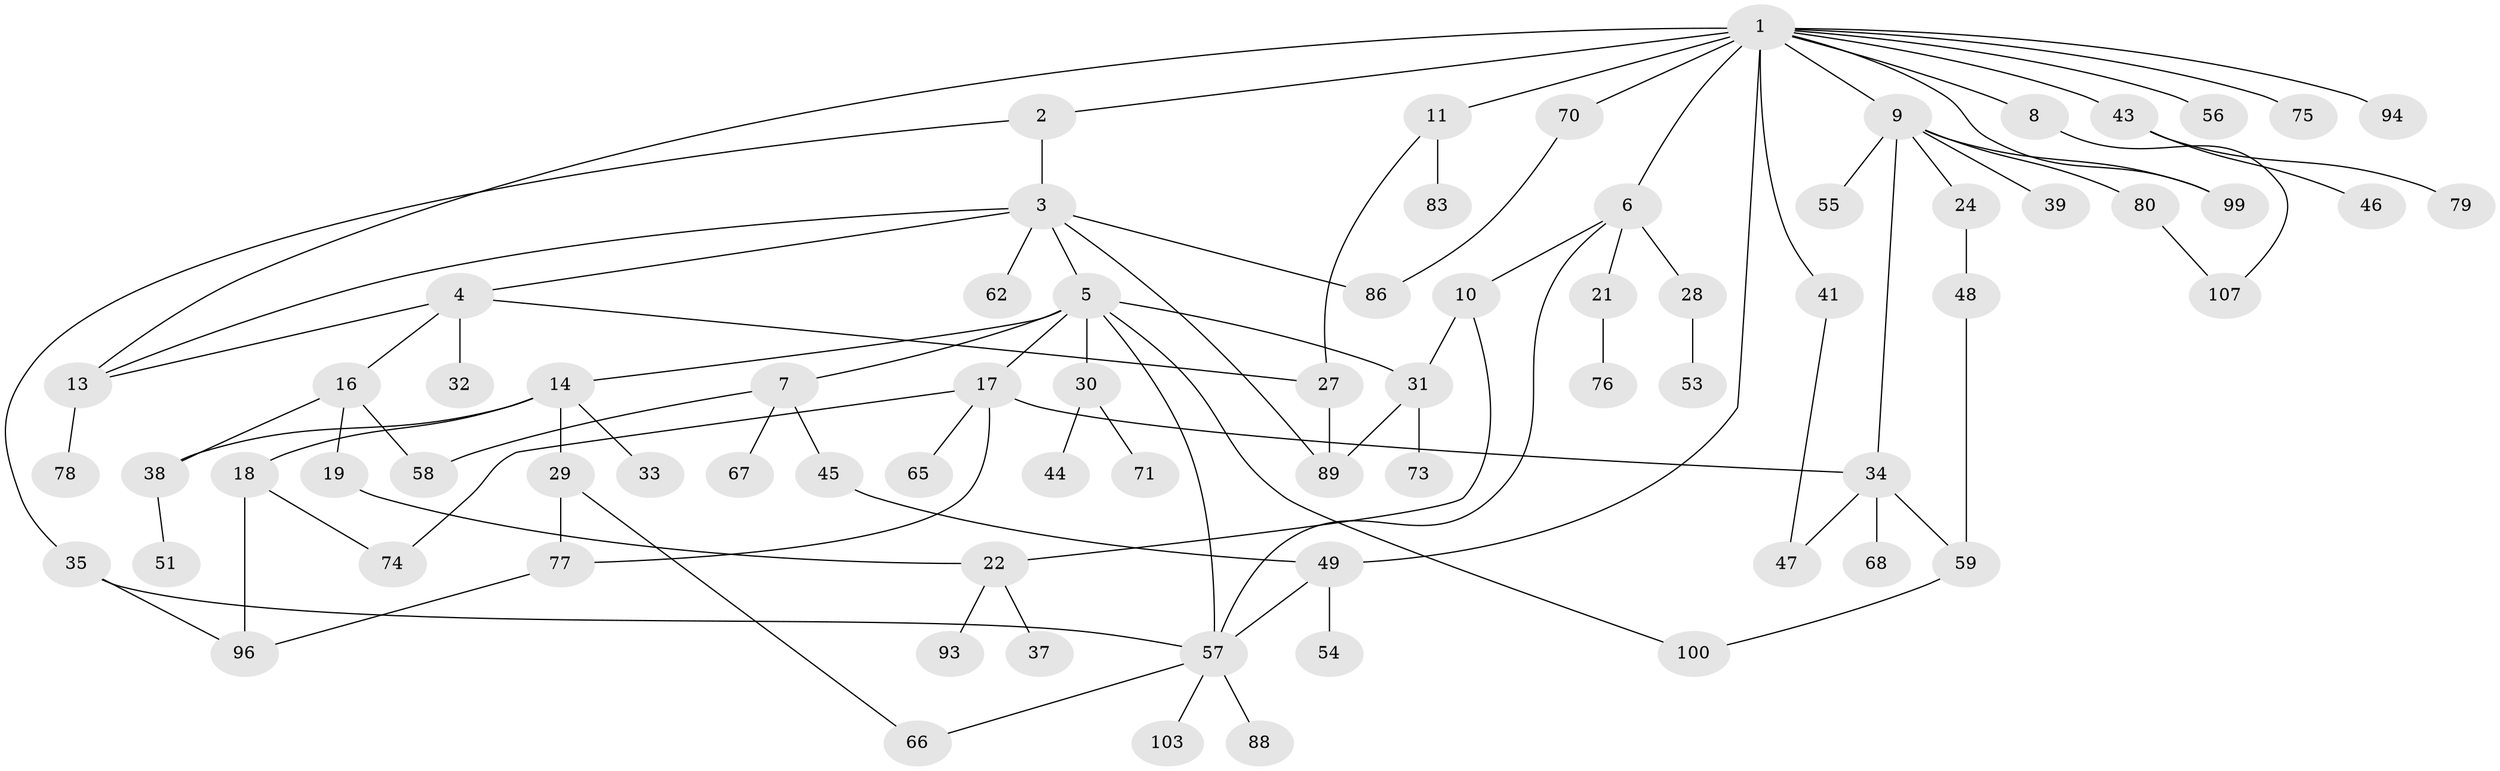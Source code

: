 // Generated by graph-tools (version 1.1) at 2025/51/02/27/25 19:51:36]
// undirected, 74 vertices, 98 edges
graph export_dot {
graph [start="1"]
  node [color=gray90,style=filled];
  1 [super="+25"];
  2;
  3 [super="+23"];
  4 [super="+15"];
  5 [super="+26"];
  6 [super="+92"];
  7 [super="+104"];
  8;
  9 [super="+12"];
  10 [super="+50"];
  11;
  13;
  14 [super="+90"];
  16 [super="+98"];
  17 [super="+20"];
  18 [super="+52"];
  19;
  21;
  22 [super="+82"];
  24 [super="+97"];
  27 [super="+69"];
  28;
  29 [super="+36"];
  30 [super="+85"];
  31 [super="+40"];
  32;
  33;
  34 [super="+60"];
  35 [super="+42"];
  37;
  38 [super="+101"];
  39;
  41;
  43;
  44;
  45;
  46;
  47;
  48;
  49 [super="+61"];
  51 [super="+95"];
  53;
  54;
  55 [super="+63"];
  56;
  57 [super="+64"];
  58;
  59 [super="+91"];
  62 [super="+72"];
  65;
  66;
  67;
  68;
  70;
  71;
  73 [super="+102"];
  74;
  75;
  76;
  77 [super="+81"];
  78;
  79;
  80 [super="+84"];
  83;
  86 [super="+87"];
  88;
  89;
  93;
  94;
  96;
  99 [super="+106"];
  100 [super="+105"];
  103;
  107;
  1 -- 2;
  1 -- 6 [weight=2];
  1 -- 8;
  1 -- 9;
  1 -- 11;
  1 -- 13;
  1 -- 41;
  1 -- 43;
  1 -- 94;
  1 -- 49;
  1 -- 99;
  1 -- 70;
  1 -- 56;
  1 -- 75;
  2 -- 3;
  2 -- 35;
  3 -- 4;
  3 -- 5;
  3 -- 62;
  3 -- 86;
  3 -- 89;
  3 -- 13;
  4 -- 32;
  4 -- 16;
  4 -- 13;
  4 -- 27;
  5 -- 7;
  5 -- 14;
  5 -- 17;
  5 -- 30;
  5 -- 31;
  5 -- 100;
  5 -- 57;
  6 -- 10;
  6 -- 21;
  6 -- 28;
  6 -- 57;
  7 -- 45;
  7 -- 67;
  7 -- 58;
  8 -- 107;
  9 -- 55;
  9 -- 80;
  9 -- 99;
  9 -- 24;
  9 -- 34;
  9 -- 39;
  10 -- 31;
  10 -- 22;
  11 -- 27;
  11 -- 83;
  13 -- 78;
  14 -- 18;
  14 -- 29;
  14 -- 33;
  14 -- 38;
  16 -- 19;
  16 -- 58;
  16 -- 38;
  17 -- 34;
  17 -- 65;
  17 -- 74;
  17 -- 77;
  18 -- 74;
  18 -- 96;
  19 -- 22;
  21 -- 76;
  22 -- 37;
  22 -- 93;
  24 -- 48;
  27 -- 89;
  28 -- 53;
  29 -- 66;
  29 -- 77;
  30 -- 44;
  30 -- 71;
  31 -- 73;
  31 -- 89;
  34 -- 59;
  34 -- 68;
  34 -- 47;
  35 -- 96;
  35 -- 57;
  38 -- 51;
  41 -- 47;
  43 -- 46;
  43 -- 79;
  45 -- 49;
  48 -- 59;
  49 -- 54;
  49 -- 57;
  57 -- 66;
  57 -- 88;
  57 -- 103;
  59 -- 100;
  70 -- 86;
  77 -- 96;
  80 -- 107;
}

